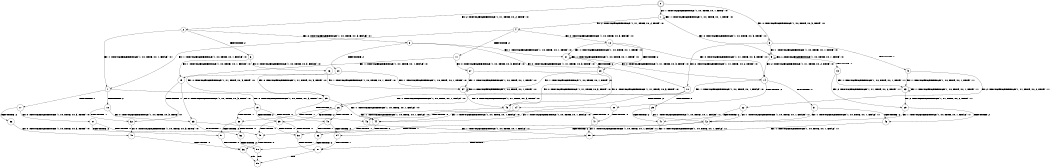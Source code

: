 digraph BCG {
size = "7, 10.5";
center = TRUE;
node [shape = circle];
0 [peripheries = 2];
0 -> 1 [label = "EX !1 !ATOMIC_EXCH_BRANCH (1, +0, TRUE, +0, 1, TRUE) !:0:"];
0 -> 2 [label = "EX !2 !ATOMIC_EXCH_BRANCH (1, +1, TRUE, +0, 2, TRUE) !:0:"];
0 -> 3 [label = "EX !0 !ATOMIC_EXCH_BRANCH (1, +0, TRUE, +0, 3, TRUE) !:0:"];
1 -> 4 [label = "EX !2 !ATOMIC_EXCH_BRANCH (1, +1, TRUE, +0, 2, TRUE) !:0:"];
1 -> 5 [label = "EX !0 !ATOMIC_EXCH_BRANCH (1, +0, TRUE, +0, 3, TRUE) !:0:"];
1 -> 1 [label = "EX !1 !ATOMIC_EXCH_BRANCH (1, +0, TRUE, +0, 1, TRUE) !:0:"];
2 -> 6 [label = "TERMINATE !2"];
2 -> 7 [label = "EX !1 !ATOMIC_EXCH_BRANCH (1, +0, TRUE, +0, 1, FALSE) !:0:"];
2 -> 8 [label = "EX !0 !ATOMIC_EXCH_BRANCH (1, +0, TRUE, +0, 3, FALSE) !:0:"];
3 -> 9 [label = "TERMINATE !0"];
3 -> 5 [label = "EX !1 !ATOMIC_EXCH_BRANCH (1, +0, TRUE, +0, 1, TRUE) !:0:"];
3 -> 10 [label = "EX !2 !ATOMIC_EXCH_BRANCH (1, +1, TRUE, +0, 2, TRUE) !:0:"];
4 -> 11 [label = "TERMINATE !2"];
4 -> 12 [label = "EX !0 !ATOMIC_EXCH_BRANCH (1, +0, TRUE, +0, 3, FALSE) !:0:"];
4 -> 7 [label = "EX !1 !ATOMIC_EXCH_BRANCH (1, +0, TRUE, +0, 1, FALSE) !:0:"];
5 -> 13 [label = "TERMINATE !0"];
5 -> 14 [label = "EX !2 !ATOMIC_EXCH_BRANCH (1, +1, TRUE, +0, 2, TRUE) !:0:"];
5 -> 5 [label = "EX !1 !ATOMIC_EXCH_BRANCH (1, +0, TRUE, +0, 1, TRUE) !:0:"];
6 -> 15 [label = "EX !1 !ATOMIC_EXCH_BRANCH (1, +0, TRUE, +0, 1, FALSE) !:0:"];
6 -> 16 [label = "EX !0 !ATOMIC_EXCH_BRANCH (1, +0, TRUE, +0, 3, FALSE) !:0:"];
7 -> 17 [label = "TERMINATE !1"];
7 -> 18 [label = "TERMINATE !2"];
7 -> 19 [label = "EX !0 !ATOMIC_EXCH_BRANCH (1, +0, TRUE, +0, 3, TRUE) !:0:"];
8 -> 20 [label = "TERMINATE !2"];
8 -> 21 [label = "EX !1 !ATOMIC_EXCH_BRANCH (1, +0, TRUE, +0, 1, TRUE) !:0:"];
8 -> 10 [label = "EX !0 !ATOMIC_EXCH_BRANCH (1, +1, TRUE, +0, 3, TRUE) !:0:"];
9 -> 22 [label = "EX !2 !ATOMIC_EXCH_BRANCH (1, +1, TRUE, +0, 2, TRUE) !:1:"];
9 -> 23 [label = "EX !1 !ATOMIC_EXCH_BRANCH (1, +0, TRUE, +0, 1, TRUE) !:1:"];
10 -> 24 [label = "TERMINATE !2"];
10 -> 25 [label = "TERMINATE !0"];
10 -> 26 [label = "EX !1 !ATOMIC_EXCH_BRANCH (1, +0, TRUE, +0, 1, FALSE) !:0:"];
11 -> 27 [label = "EX !0 !ATOMIC_EXCH_BRANCH (1, +0, TRUE, +0, 3, FALSE) !:0:"];
11 -> 15 [label = "EX !1 !ATOMIC_EXCH_BRANCH (1, +0, TRUE, +0, 1, FALSE) !:0:"];
12 -> 28 [label = "TERMINATE !2"];
12 -> 21 [label = "EX !1 !ATOMIC_EXCH_BRANCH (1, +0, TRUE, +0, 1, TRUE) !:0:"];
12 -> 14 [label = "EX !0 !ATOMIC_EXCH_BRANCH (1, +1, TRUE, +0, 3, TRUE) !:0:"];
13 -> 29 [label = "EX !2 !ATOMIC_EXCH_BRANCH (1, +1, TRUE, +0, 2, TRUE) !:1:"];
13 -> 23 [label = "EX !1 !ATOMIC_EXCH_BRANCH (1, +0, TRUE, +0, 1, TRUE) !:1:"];
14 -> 30 [label = "TERMINATE !2"];
14 -> 31 [label = "TERMINATE !0"];
14 -> 26 [label = "EX !1 !ATOMIC_EXCH_BRANCH (1, +0, TRUE, +0, 1, FALSE) !:0:"];
15 -> 32 [label = "TERMINATE !1"];
15 -> 33 [label = "EX !0 !ATOMIC_EXCH_BRANCH (1, +0, TRUE, +0, 3, TRUE) !:0:"];
16 -> 34 [label = "EX !1 !ATOMIC_EXCH_BRANCH (1, +0, TRUE, +0, 1, TRUE) !:0:"];
16 -> 35 [label = "EX !0 !ATOMIC_EXCH_BRANCH (1, +1, TRUE, +0, 3, TRUE) !:0:"];
17 -> 36 [label = "TERMINATE !2"];
17 -> 37 [label = "EX !0 !ATOMIC_EXCH_BRANCH (1, +0, TRUE, +0, 3, TRUE) !:0:"];
18 -> 32 [label = "TERMINATE !1"];
18 -> 33 [label = "EX !0 !ATOMIC_EXCH_BRANCH (1, +0, TRUE, +0, 3, TRUE) !:0:"];
19 -> 38 [label = "TERMINATE !1"];
19 -> 39 [label = "TERMINATE !2"];
19 -> 40 [label = "TERMINATE !0"];
20 -> 34 [label = "EX !1 !ATOMIC_EXCH_BRANCH (1, +0, TRUE, +0, 1, TRUE) !:0:"];
20 -> 35 [label = "EX !0 !ATOMIC_EXCH_BRANCH (1, +1, TRUE, +0, 3, TRUE) !:0:"];
21 -> 28 [label = "TERMINATE !2"];
21 -> 21 [label = "EX !1 !ATOMIC_EXCH_BRANCH (1, +0, TRUE, +0, 1, TRUE) !:0:"];
21 -> 14 [label = "EX !0 !ATOMIC_EXCH_BRANCH (1, +1, TRUE, +0, 3, TRUE) !:0:"];
22 -> 41 [label = "TERMINATE !2"];
22 -> 42 [label = "EX !1 !ATOMIC_EXCH_BRANCH (1, +0, TRUE, +0, 1, FALSE) !:1:"];
23 -> 29 [label = "EX !2 !ATOMIC_EXCH_BRANCH (1, +1, TRUE, +0, 2, TRUE) !:1:"];
23 -> 23 [label = "EX !1 !ATOMIC_EXCH_BRANCH (1, +0, TRUE, +0, 1, TRUE) !:1:"];
24 -> 43 [label = "TERMINATE !0"];
24 -> 44 [label = "EX !1 !ATOMIC_EXCH_BRANCH (1, +0, TRUE, +0, 1, FALSE) !:0:"];
25 -> 41 [label = "TERMINATE !2"];
25 -> 42 [label = "EX !1 !ATOMIC_EXCH_BRANCH (1, +0, TRUE, +0, 1, FALSE) !:1:"];
26 -> 38 [label = "TERMINATE !1"];
26 -> 39 [label = "TERMINATE !2"];
26 -> 40 [label = "TERMINATE !0"];
27 -> 34 [label = "EX !1 !ATOMIC_EXCH_BRANCH (1, +0, TRUE, +0, 1, TRUE) !:0:"];
27 -> 45 [label = "EX !0 !ATOMIC_EXCH_BRANCH (1, +1, TRUE, +0, 3, TRUE) !:0:"];
28 -> 34 [label = "EX !1 !ATOMIC_EXCH_BRANCH (1, +0, TRUE, +0, 1, TRUE) !:0:"];
28 -> 45 [label = "EX !0 !ATOMIC_EXCH_BRANCH (1, +1, TRUE, +0, 3, TRUE) !:0:"];
29 -> 46 [label = "TERMINATE !2"];
29 -> 42 [label = "EX !1 !ATOMIC_EXCH_BRANCH (1, +0, TRUE, +0, 1, FALSE) !:1:"];
30 -> 47 [label = "TERMINATE !0"];
30 -> 44 [label = "EX !1 !ATOMIC_EXCH_BRANCH (1, +0, TRUE, +0, 1, FALSE) !:0:"];
31 -> 46 [label = "TERMINATE !2"];
31 -> 42 [label = "EX !1 !ATOMIC_EXCH_BRANCH (1, +0, TRUE, +0, 1, FALSE) !:1:"];
32 -> 48 [label = "EX !0 !ATOMIC_EXCH_BRANCH (1, +0, TRUE, +0, 3, TRUE) !:0:"];
33 -> 49 [label = "TERMINATE !1"];
33 -> 50 [label = "TERMINATE !0"];
34 -> 34 [label = "EX !1 !ATOMIC_EXCH_BRANCH (1, +0, TRUE, +0, 1, TRUE) !:0:"];
34 -> 45 [label = "EX !0 !ATOMIC_EXCH_BRANCH (1, +1, TRUE, +0, 3, TRUE) !:0:"];
35 -> 43 [label = "TERMINATE !0"];
35 -> 44 [label = "EX !1 !ATOMIC_EXCH_BRANCH (1, +0, TRUE, +0, 1, FALSE) !:0:"];
36 -> 48 [label = "EX !0 !ATOMIC_EXCH_BRANCH (1, +0, TRUE, +0, 3, TRUE) !:0:"];
37 -> 51 [label = "TERMINATE !2"];
37 -> 52 [label = "TERMINATE !0"];
38 -> 51 [label = "TERMINATE !2"];
38 -> 52 [label = "TERMINATE !0"];
39 -> 49 [label = "TERMINATE !1"];
39 -> 50 [label = "TERMINATE !0"];
40 -> 53 [label = "TERMINATE !1"];
40 -> 54 [label = "TERMINATE !2"];
41 -> 55 [label = "EX !1 !ATOMIC_EXCH_BRANCH (1, +0, TRUE, +0, 1, FALSE) !:1:"];
42 -> 53 [label = "TERMINATE !1"];
42 -> 54 [label = "TERMINATE !2"];
43 -> 55 [label = "EX !1 !ATOMIC_EXCH_BRANCH (1, +0, TRUE, +0, 1, FALSE) !:1:"];
44 -> 49 [label = "TERMINATE !1"];
44 -> 50 [label = "TERMINATE !0"];
45 -> 47 [label = "TERMINATE !0"];
45 -> 44 [label = "EX !1 !ATOMIC_EXCH_BRANCH (1, +0, TRUE, +0, 1, FALSE) !:0:"];
46 -> 55 [label = "EX !1 !ATOMIC_EXCH_BRANCH (1, +0, TRUE, +0, 1, FALSE) !:1:"];
47 -> 55 [label = "EX !1 !ATOMIC_EXCH_BRANCH (1, +0, TRUE, +0, 1, FALSE) !:1:"];
48 -> 56 [label = "TERMINATE !0"];
49 -> 56 [label = "TERMINATE !0"];
50 -> 57 [label = "TERMINATE !1"];
51 -> 56 [label = "TERMINATE !0"];
52 -> 58 [label = "TERMINATE !2"];
53 -> 58 [label = "TERMINATE !2"];
54 -> 57 [label = "TERMINATE !1"];
55 -> 57 [label = "TERMINATE !1"];
56 -> 59 [label = "exit"];
57 -> 59 [label = "exit"];
58 -> 59 [label = "exit"];
}
